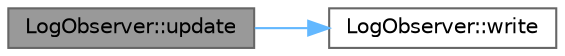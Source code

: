 digraph "LogObserver::update"
{
 // LATEX_PDF_SIZE
  bgcolor="transparent";
  edge [fontname=Helvetica,fontsize=10,labelfontname=Helvetica,labelfontsize=10];
  node [fontname=Helvetica,fontsize=10,shape=box,height=0.2,width=0.4];
  rankdir="LR";
  Node1 [id="Node000001",label="LogObserver::update",height=0.2,width=0.4,color="gray40", fillcolor="grey60", style="filled", fontcolor="black",tooltip="Updates the LogObserver with a new message."];
  Node1 -> Node2 [id="edge1_Node000001_Node000002",color="steelblue1",style="solid",tooltip=" "];
  Node2 [id="Node000002",label="LogObserver::write",height=0.2,width=0.4,color="grey40", fillcolor="white", style="filled",URL="$class_log_observer.html#a25651338f8b561efc44adb3256ffaf55",tooltip="Writes a message to the log file."];
}
